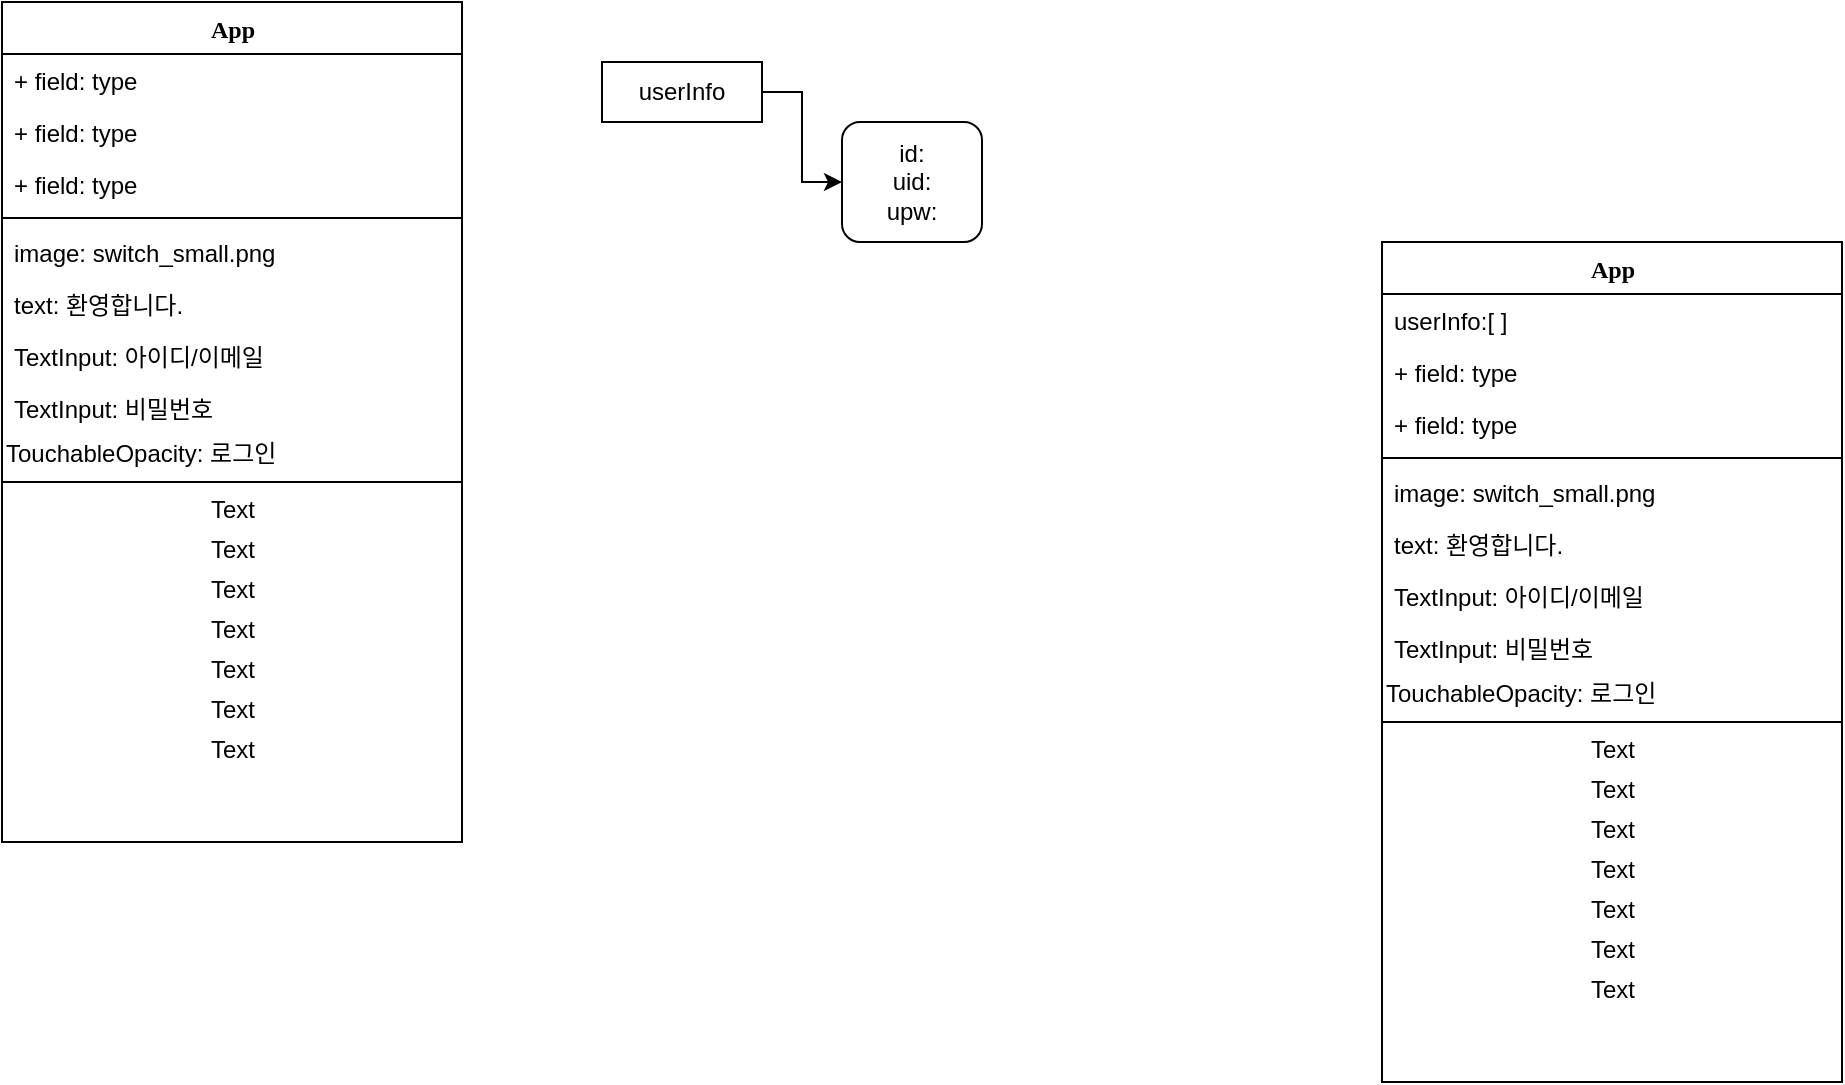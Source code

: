 <mxfile version="12.4.3" type="github" pages="1"><diagram name="Page-1" id="9f46799a-70d6-7492-0946-bef42562c5a5"><mxGraphModel dx="1024" dy="737" grid="1" gridSize="10" guides="1" tooltips="1" connect="1" arrows="1" fold="1" page="1" pageScale="1" pageWidth="1100" pageHeight="850" background="#ffffff" math="0" shadow="0"><root><mxCell id="0"/><mxCell id="1" parent="0"/><mxCell id="78961159f06e98e8-17" value="App" style="swimlane;html=1;fontStyle=1;align=center;verticalAlign=top;childLayout=stackLayout;horizontal=1;startSize=26;horizontalStack=0;resizeParent=1;resizeLast=0;collapsible=1;marginBottom=0;swimlaneFillColor=#ffffff;rounded=0;shadow=0;comic=0;labelBackgroundColor=none;strokeWidth=1;fillColor=none;fontFamily=Verdana;fontSize=12" parent="1" vertex="1"><mxGeometry x="40" y="40" width="230" height="420" as="geometry"/></mxCell><mxCell id="78961159f06e98e8-21" value="+ field: type" style="text;html=1;strokeColor=none;fillColor=none;align=left;verticalAlign=top;spacingLeft=4;spacingRight=4;whiteSpace=wrap;overflow=hidden;rotatable=0;points=[[0,0.5],[1,0.5]];portConstraint=eastwest;" parent="78961159f06e98e8-17" vertex="1"><mxGeometry y="26" width="230" height="26" as="geometry"/></mxCell><mxCell id="78961159f06e98e8-23" value="+ field: type" style="text;html=1;strokeColor=none;fillColor=none;align=left;verticalAlign=top;spacingLeft=4;spacingRight=4;whiteSpace=wrap;overflow=hidden;rotatable=0;points=[[0,0.5],[1,0.5]];portConstraint=eastwest;" parent="78961159f06e98e8-17" vertex="1"><mxGeometry y="52" width="230" height="26" as="geometry"/></mxCell><mxCell id="78961159f06e98e8-25" value="+ field: type" style="text;html=1;strokeColor=none;fillColor=none;align=left;verticalAlign=top;spacingLeft=4;spacingRight=4;whiteSpace=wrap;overflow=hidden;rotatable=0;points=[[0,0.5],[1,0.5]];portConstraint=eastwest;" parent="78961159f06e98e8-17" vertex="1"><mxGeometry y="78" width="230" height="26" as="geometry"/></mxCell><mxCell id="78961159f06e98e8-19" value="" style="line;html=1;strokeWidth=1;fillColor=none;align=left;verticalAlign=middle;spacingTop=-1;spacingLeft=3;spacingRight=3;rotatable=0;labelPosition=right;points=[];portConstraint=eastwest;" parent="78961159f06e98e8-17" vertex="1"><mxGeometry y="104" width="230" height="8" as="geometry"/></mxCell><mxCell id="78961159f06e98e8-26" value="image: switch_small.png&lt;br&gt;" style="text;html=1;strokeColor=none;fillColor=none;align=left;verticalAlign=top;spacingLeft=4;spacingRight=4;whiteSpace=wrap;overflow=hidden;rotatable=0;points=[[0,0.5],[1,0.5]];portConstraint=eastwest;" parent="78961159f06e98e8-17" vertex="1"><mxGeometry y="112" width="230" height="26" as="geometry"/></mxCell><mxCell id="78961159f06e98e8-24" value="text: 환영합니다." style="text;html=1;strokeColor=none;fillColor=none;align=left;verticalAlign=top;spacingLeft=4;spacingRight=4;whiteSpace=wrap;overflow=hidden;rotatable=0;points=[[0,0.5],[1,0.5]];portConstraint=eastwest;" parent="78961159f06e98e8-17" vertex="1"><mxGeometry y="138" width="230" height="26" as="geometry"/></mxCell><mxCell id="78961159f06e98e8-20" value="TextInput: 아이디/이메일" style="text;html=1;strokeColor=none;fillColor=none;align=left;verticalAlign=top;spacingLeft=4;spacingRight=4;whiteSpace=wrap;overflow=hidden;rotatable=0;points=[[0,0.5],[1,0.5]];portConstraint=eastwest;" parent="78961159f06e98e8-17" vertex="1"><mxGeometry y="164" width="230" height="26" as="geometry"/></mxCell><mxCell id="78961159f06e98e8-27" value="TextInput: 비밀번호" style="text;html=1;strokeColor=none;fillColor=none;align=left;verticalAlign=top;spacingLeft=4;spacingRight=4;whiteSpace=wrap;overflow=hidden;rotatable=0;points=[[0,0.5],[1,0.5]];portConstraint=eastwest;" parent="78961159f06e98e8-17" vertex="1"><mxGeometry y="190" width="230" height="26" as="geometry"/></mxCell><mxCell id="iAHlZwpyi8VsyLaIa8Vh-17" value="TouchableOpacity: 로그인" style="text;html=1;resizable=0;autosize=1;align=left;verticalAlign=middle;points=[];fillColor=none;strokeColor=none;rounded=0;" parent="78961159f06e98e8-17" vertex="1"><mxGeometry y="216" width="230" height="20" as="geometry"/></mxCell><mxCell id="iAHlZwpyi8VsyLaIa8Vh-15" value="" style="line;html=1;strokeWidth=1;fillColor=none;align=left;verticalAlign=middle;spacingTop=-1;spacingLeft=3;spacingRight=3;rotatable=0;labelPosition=right;points=[];portConstraint=eastwest;" parent="78961159f06e98e8-17" vertex="1"><mxGeometry y="236" width="230" height="8" as="geometry"/></mxCell><mxCell id="iAHlZwpyi8VsyLaIa8Vh-18" value="Text" style="text;html=1;resizable=0;autosize=1;align=center;verticalAlign=middle;points=[];fillColor=none;strokeColor=none;rounded=0;" parent="78961159f06e98e8-17" vertex="1"><mxGeometry y="244" width="230" height="20" as="geometry"/></mxCell><mxCell id="iAHlZwpyi8VsyLaIa8Vh-19" value="Text" style="text;html=1;resizable=0;autosize=1;align=center;verticalAlign=middle;points=[];fillColor=none;strokeColor=none;rounded=0;" parent="78961159f06e98e8-17" vertex="1"><mxGeometry y="264" width="230" height="20" as="geometry"/></mxCell><mxCell id="iAHlZwpyi8VsyLaIa8Vh-20" value="Text" style="text;html=1;resizable=0;autosize=1;align=center;verticalAlign=middle;points=[];fillColor=none;strokeColor=none;rounded=0;" parent="78961159f06e98e8-17" vertex="1"><mxGeometry y="284" width="230" height="20" as="geometry"/></mxCell><mxCell id="iAHlZwpyi8VsyLaIa8Vh-21" value="Text" style="text;html=1;resizable=0;autosize=1;align=center;verticalAlign=middle;points=[];fillColor=none;strokeColor=none;rounded=0;" parent="78961159f06e98e8-17" vertex="1"><mxGeometry y="304" width="230" height="20" as="geometry"/></mxCell><mxCell id="iAHlZwpyi8VsyLaIa8Vh-22" value="Text" style="text;html=1;resizable=0;autosize=1;align=center;verticalAlign=middle;points=[];fillColor=none;strokeColor=none;rounded=0;" parent="78961159f06e98e8-17" vertex="1"><mxGeometry y="324" width="230" height="20" as="geometry"/></mxCell><mxCell id="iAHlZwpyi8VsyLaIa8Vh-23" value="Text" style="text;html=1;resizable=0;autosize=1;align=center;verticalAlign=middle;points=[];fillColor=none;strokeColor=none;rounded=0;" parent="78961159f06e98e8-17" vertex="1"><mxGeometry y="344" width="230" height="20" as="geometry"/></mxCell><mxCell id="iAHlZwpyi8VsyLaIa8Vh-24" value="Text" style="text;html=1;resizable=0;autosize=1;align=center;verticalAlign=middle;points=[];fillColor=none;strokeColor=none;rounded=0;" parent="78961159f06e98e8-17" vertex="1"><mxGeometry y="364" width="230" height="20" as="geometry"/></mxCell><mxCell id="iAHlZwpyi8VsyLaIa8Vh-25" value="App" style="swimlane;html=1;fontStyle=1;align=center;verticalAlign=top;childLayout=stackLayout;horizontal=1;startSize=26;horizontalStack=0;resizeParent=1;resizeLast=0;collapsible=1;marginBottom=0;swimlaneFillColor=#ffffff;rounded=0;shadow=0;comic=0;labelBackgroundColor=none;strokeWidth=1;fillColor=none;fontFamily=Verdana;fontSize=12" parent="1" vertex="1"><mxGeometry x="730" y="160" width="230" height="420" as="geometry"/></mxCell><mxCell id="iAHlZwpyi8VsyLaIa8Vh-26" value="userInfo:[ ]" style="text;html=1;strokeColor=none;fillColor=none;align=left;verticalAlign=top;spacingLeft=4;spacingRight=4;whiteSpace=wrap;overflow=hidden;rotatable=0;points=[[0,0.5],[1,0.5]];portConstraint=eastwest;" parent="iAHlZwpyi8VsyLaIa8Vh-25" vertex="1"><mxGeometry y="26" width="230" height="26" as="geometry"/></mxCell><mxCell id="iAHlZwpyi8VsyLaIa8Vh-27" value="+ field: type" style="text;html=1;strokeColor=none;fillColor=none;align=left;verticalAlign=top;spacingLeft=4;spacingRight=4;whiteSpace=wrap;overflow=hidden;rotatable=0;points=[[0,0.5],[1,0.5]];portConstraint=eastwest;" parent="iAHlZwpyi8VsyLaIa8Vh-25" vertex="1"><mxGeometry y="52" width="230" height="26" as="geometry"/></mxCell><mxCell id="iAHlZwpyi8VsyLaIa8Vh-28" value="+ field: type" style="text;html=1;strokeColor=none;fillColor=none;align=left;verticalAlign=top;spacingLeft=4;spacingRight=4;whiteSpace=wrap;overflow=hidden;rotatable=0;points=[[0,0.5],[1,0.5]];portConstraint=eastwest;" parent="iAHlZwpyi8VsyLaIa8Vh-25" vertex="1"><mxGeometry y="78" width="230" height="26" as="geometry"/></mxCell><mxCell id="iAHlZwpyi8VsyLaIa8Vh-29" value="" style="line;html=1;strokeWidth=1;fillColor=none;align=left;verticalAlign=middle;spacingTop=-1;spacingLeft=3;spacingRight=3;rotatable=0;labelPosition=right;points=[];portConstraint=eastwest;" parent="iAHlZwpyi8VsyLaIa8Vh-25" vertex="1"><mxGeometry y="104" width="230" height="8" as="geometry"/></mxCell><mxCell id="iAHlZwpyi8VsyLaIa8Vh-30" value="image: switch_small.png&lt;br&gt;" style="text;html=1;strokeColor=none;fillColor=none;align=left;verticalAlign=top;spacingLeft=4;spacingRight=4;whiteSpace=wrap;overflow=hidden;rotatable=0;points=[[0,0.5],[1,0.5]];portConstraint=eastwest;" parent="iAHlZwpyi8VsyLaIa8Vh-25" vertex="1"><mxGeometry y="112" width="230" height="26" as="geometry"/></mxCell><mxCell id="iAHlZwpyi8VsyLaIa8Vh-31" value="text: 환영합니다." style="text;html=1;strokeColor=none;fillColor=none;align=left;verticalAlign=top;spacingLeft=4;spacingRight=4;whiteSpace=wrap;overflow=hidden;rotatable=0;points=[[0,0.5],[1,0.5]];portConstraint=eastwest;" parent="iAHlZwpyi8VsyLaIa8Vh-25" vertex="1"><mxGeometry y="138" width="230" height="26" as="geometry"/></mxCell><mxCell id="iAHlZwpyi8VsyLaIa8Vh-32" value="TextInput: 아이디/이메일" style="text;html=1;strokeColor=none;fillColor=none;align=left;verticalAlign=top;spacingLeft=4;spacingRight=4;whiteSpace=wrap;overflow=hidden;rotatable=0;points=[[0,0.5],[1,0.5]];portConstraint=eastwest;" parent="iAHlZwpyi8VsyLaIa8Vh-25" vertex="1"><mxGeometry y="164" width="230" height="26" as="geometry"/></mxCell><mxCell id="iAHlZwpyi8VsyLaIa8Vh-33" value="TextInput: 비밀번호" style="text;html=1;strokeColor=none;fillColor=none;align=left;verticalAlign=top;spacingLeft=4;spacingRight=4;whiteSpace=wrap;overflow=hidden;rotatable=0;points=[[0,0.5],[1,0.5]];portConstraint=eastwest;" parent="iAHlZwpyi8VsyLaIa8Vh-25" vertex="1"><mxGeometry y="190" width="230" height="26" as="geometry"/></mxCell><mxCell id="iAHlZwpyi8VsyLaIa8Vh-34" value="TouchableOpacity: 로그인" style="text;html=1;resizable=0;autosize=1;align=left;verticalAlign=middle;points=[];fillColor=none;strokeColor=none;rounded=0;" parent="iAHlZwpyi8VsyLaIa8Vh-25" vertex="1"><mxGeometry y="216" width="230" height="20" as="geometry"/></mxCell><mxCell id="iAHlZwpyi8VsyLaIa8Vh-35" value="" style="line;html=1;strokeWidth=1;fillColor=none;align=left;verticalAlign=middle;spacingTop=-1;spacingLeft=3;spacingRight=3;rotatable=0;labelPosition=right;points=[];portConstraint=eastwest;" parent="iAHlZwpyi8VsyLaIa8Vh-25" vertex="1"><mxGeometry y="236" width="230" height="8" as="geometry"/></mxCell><mxCell id="iAHlZwpyi8VsyLaIa8Vh-36" value="Text" style="text;html=1;resizable=0;autosize=1;align=center;verticalAlign=middle;points=[];fillColor=none;strokeColor=none;rounded=0;" parent="iAHlZwpyi8VsyLaIa8Vh-25" vertex="1"><mxGeometry y="244" width="230" height="20" as="geometry"/></mxCell><mxCell id="iAHlZwpyi8VsyLaIa8Vh-37" value="Text" style="text;html=1;resizable=0;autosize=1;align=center;verticalAlign=middle;points=[];fillColor=none;strokeColor=none;rounded=0;" parent="iAHlZwpyi8VsyLaIa8Vh-25" vertex="1"><mxGeometry y="264" width="230" height="20" as="geometry"/></mxCell><mxCell id="iAHlZwpyi8VsyLaIa8Vh-38" value="Text" style="text;html=1;resizable=0;autosize=1;align=center;verticalAlign=middle;points=[];fillColor=none;strokeColor=none;rounded=0;" parent="iAHlZwpyi8VsyLaIa8Vh-25" vertex="1"><mxGeometry y="284" width="230" height="20" as="geometry"/></mxCell><mxCell id="iAHlZwpyi8VsyLaIa8Vh-39" value="Text" style="text;html=1;resizable=0;autosize=1;align=center;verticalAlign=middle;points=[];fillColor=none;strokeColor=none;rounded=0;" parent="iAHlZwpyi8VsyLaIa8Vh-25" vertex="1"><mxGeometry y="304" width="230" height="20" as="geometry"/></mxCell><mxCell id="iAHlZwpyi8VsyLaIa8Vh-40" value="Text" style="text;html=1;resizable=0;autosize=1;align=center;verticalAlign=middle;points=[];fillColor=none;strokeColor=none;rounded=0;" parent="iAHlZwpyi8VsyLaIa8Vh-25" vertex="1"><mxGeometry y="324" width="230" height="20" as="geometry"/></mxCell><mxCell id="iAHlZwpyi8VsyLaIa8Vh-41" value="Text" style="text;html=1;resizable=0;autosize=1;align=center;verticalAlign=middle;points=[];fillColor=none;strokeColor=none;rounded=0;" parent="iAHlZwpyi8VsyLaIa8Vh-25" vertex="1"><mxGeometry y="344" width="230" height="20" as="geometry"/></mxCell><mxCell id="iAHlZwpyi8VsyLaIa8Vh-42" value="Text" style="text;html=1;resizable=0;autosize=1;align=center;verticalAlign=middle;points=[];fillColor=none;strokeColor=none;rounded=0;" parent="iAHlZwpyi8VsyLaIa8Vh-25" vertex="1"><mxGeometry y="364" width="230" height="20" as="geometry"/></mxCell><mxCell id="iAHlZwpyi8VsyLaIa8Vh-45" style="edgeStyle=orthogonalEdgeStyle;rounded=0;orthogonalLoop=1;jettySize=auto;html=1;exitX=1;exitY=0.5;exitDx=0;exitDy=0;entryX=0;entryY=0.5;entryDx=0;entryDy=0;" parent="1" source="iAHlZwpyi8VsyLaIa8Vh-43" target="iAHlZwpyi8VsyLaIa8Vh-46" edge="1"><mxGeometry relative="1" as="geometry"><mxPoint x="550" y="100" as="targetPoint"/></mxGeometry></mxCell><mxCell id="iAHlZwpyi8VsyLaIa8Vh-43" value="userInfo" style="rounded=0;whiteSpace=wrap;html=1;" parent="1" vertex="1"><mxGeometry x="340" y="70" width="80" height="30" as="geometry"/></mxCell><mxCell id="iAHlZwpyi8VsyLaIa8Vh-46" value="id:&lt;br&gt;uid:&lt;br&gt;upw:&lt;br&gt;" style="rounded=1;whiteSpace=wrap;html=1;" parent="1" vertex="1"><mxGeometry x="460" y="100" width="70" height="60" as="geometry"/></mxCell></root></mxGraphModel></diagram></mxfile>